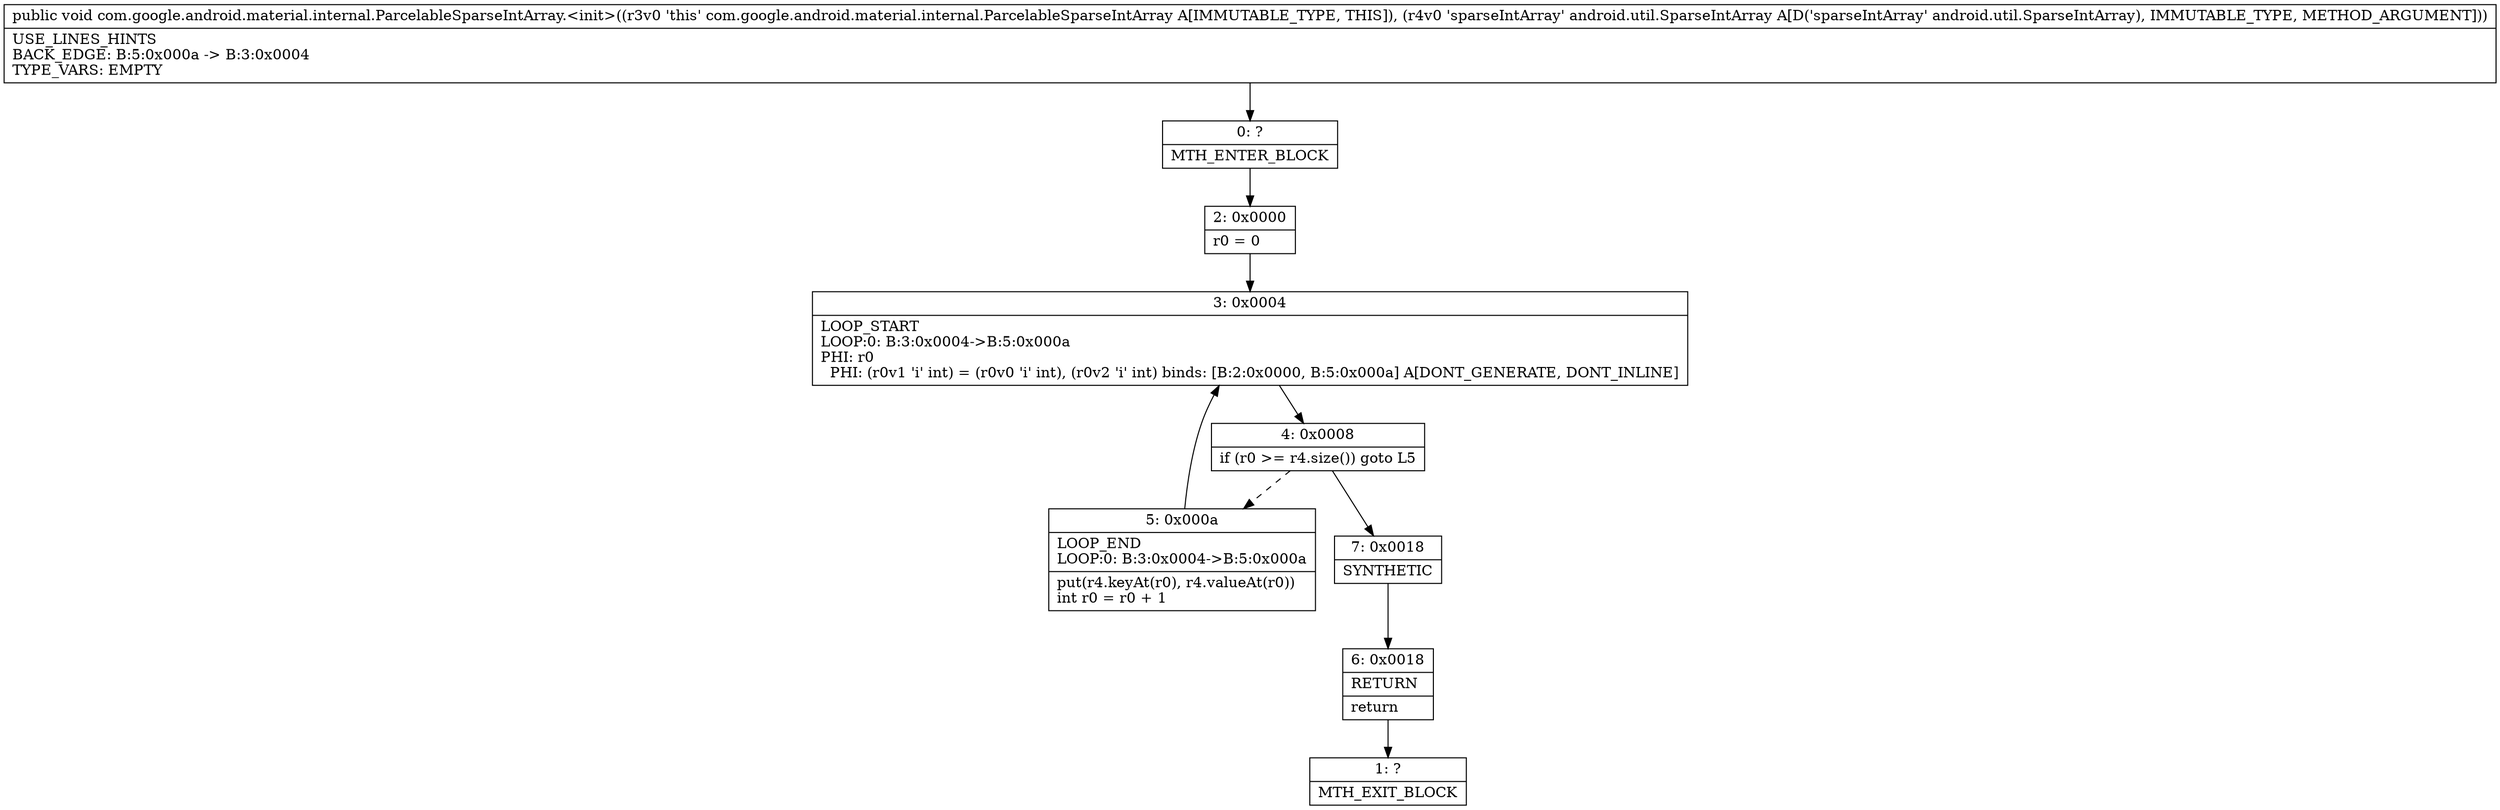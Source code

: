 digraph "CFG forcom.google.android.material.internal.ParcelableSparseIntArray.\<init\>(Landroid\/util\/SparseIntArray;)V" {
Node_0 [shape=record,label="{0\:\ ?|MTH_ENTER_BLOCK\l}"];
Node_2 [shape=record,label="{2\:\ 0x0000|r0 = 0\l}"];
Node_3 [shape=record,label="{3\:\ 0x0004|LOOP_START\lLOOP:0: B:3:0x0004\-\>B:5:0x000a\lPHI: r0 \l  PHI: (r0v1 'i' int) = (r0v0 'i' int), (r0v2 'i' int) binds: [B:2:0x0000, B:5:0x000a] A[DONT_GENERATE, DONT_INLINE]\l}"];
Node_4 [shape=record,label="{4\:\ 0x0008|if (r0 \>= r4.size()) goto L5\l}"];
Node_5 [shape=record,label="{5\:\ 0x000a|LOOP_END\lLOOP:0: B:3:0x0004\-\>B:5:0x000a\l|put(r4.keyAt(r0), r4.valueAt(r0))\lint r0 = r0 + 1\l}"];
Node_7 [shape=record,label="{7\:\ 0x0018|SYNTHETIC\l}"];
Node_6 [shape=record,label="{6\:\ 0x0018|RETURN\l|return\l}"];
Node_1 [shape=record,label="{1\:\ ?|MTH_EXIT_BLOCK\l}"];
MethodNode[shape=record,label="{public void com.google.android.material.internal.ParcelableSparseIntArray.\<init\>((r3v0 'this' com.google.android.material.internal.ParcelableSparseIntArray A[IMMUTABLE_TYPE, THIS]), (r4v0 'sparseIntArray' android.util.SparseIntArray A[D('sparseIntArray' android.util.SparseIntArray), IMMUTABLE_TYPE, METHOD_ARGUMENT]))  | USE_LINES_HINTS\lBACK_EDGE: B:5:0x000a \-\> B:3:0x0004\lTYPE_VARS: EMPTY\l}"];
MethodNode -> Node_0;Node_0 -> Node_2;
Node_2 -> Node_3;
Node_3 -> Node_4;
Node_4 -> Node_5[style=dashed];
Node_4 -> Node_7;
Node_5 -> Node_3;
Node_7 -> Node_6;
Node_6 -> Node_1;
}

